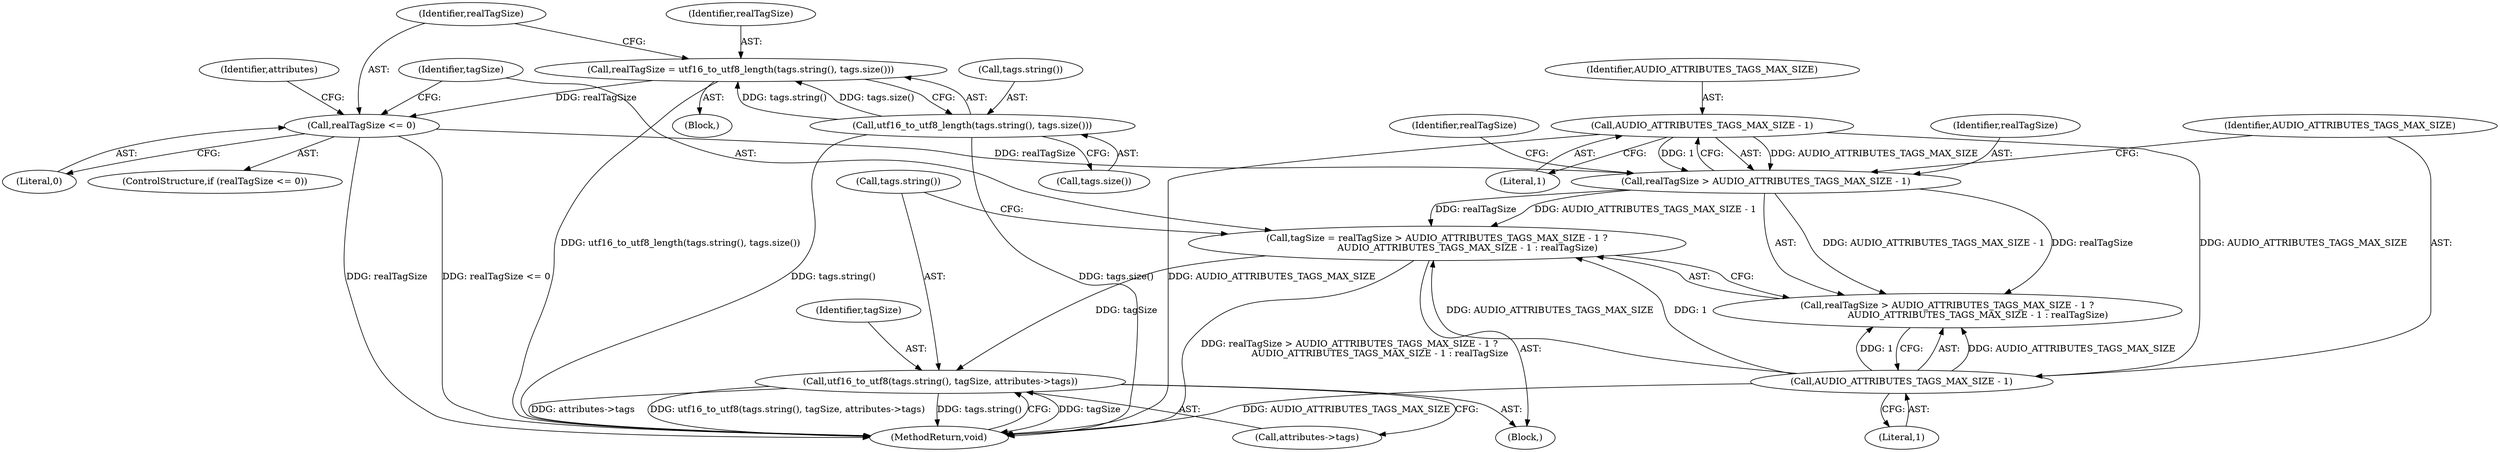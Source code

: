digraph "1_Android_3944c65637dfed14a5a895685edfa4bacaf9f76e@pointer" {
"1000176" [label="(Call,utf16_to_utf8(tags.string(), tagSize, attributes->tags))"];
"1000164" [label="(Call,tagSize = realTagSize > AUDIO_ATTRIBUTES_TAGS_MAX_SIZE - 1 ?\n                     AUDIO_ATTRIBUTES_TAGS_MAX_SIZE - 1 : realTagSize)"];
"1000172" [label="(Call,AUDIO_ATTRIBUTES_TAGS_MAX_SIZE - 1)"];
"1000169" [label="(Call,AUDIO_ATTRIBUTES_TAGS_MAX_SIZE - 1)"];
"1000167" [label="(Call,realTagSize > AUDIO_ATTRIBUTES_TAGS_MAX_SIZE - 1)"];
"1000152" [label="(Call,realTagSize <= 0)"];
"1000146" [label="(Call,realTagSize = utf16_to_utf8_length(tags.string(), tags.size()))"];
"1000148" [label="(Call,utf16_to_utf8_length(tags.string(), tags.size()))"];
"1000164" [label="(Call,tagSize = realTagSize > AUDIO_ATTRIBUTES_TAGS_MAX_SIZE - 1 ?\n                     AUDIO_ATTRIBUTES_TAGS_MAX_SIZE - 1 : realTagSize)"];
"1000170" [label="(Identifier,AUDIO_ATTRIBUTES_TAGS_MAX_SIZE)"];
"1000191" [label="(MethodReturn,void)"];
"1000165" [label="(Identifier,tagSize)"];
"1000149" [label="(Call,tags.string())"];
"1000153" [label="(Identifier,realTagSize)"];
"1000173" [label="(Identifier,AUDIO_ATTRIBUTES_TAGS_MAX_SIZE)"];
"1000176" [label="(Call,utf16_to_utf8(tags.string(), tagSize, attributes->tags))"];
"1000177" [label="(Call,tags.string())"];
"1000146" [label="(Call,realTagSize = utf16_to_utf8_length(tags.string(), tags.size()))"];
"1000150" [label="(Call,tags.size())"];
"1000179" [label="(Call,attributes->tags)"];
"1000158" [label="(Identifier,attributes)"];
"1000152" [label="(Call,realTagSize <= 0)"];
"1000154" [label="(Literal,0)"];
"1000151" [label="(ControlStructure,if (realTagSize <= 0))"];
"1000167" [label="(Call,realTagSize > AUDIO_ATTRIBUTES_TAGS_MAX_SIZE - 1)"];
"1000162" [label="(Block,)"];
"1000148" [label="(Call,utf16_to_utf8_length(tags.string(), tags.size()))"];
"1000147" [label="(Identifier,realTagSize)"];
"1000178" [label="(Identifier,tagSize)"];
"1000169" [label="(Call,AUDIO_ATTRIBUTES_TAGS_MAX_SIZE - 1)"];
"1000140" [label="(Block,)"];
"1000171" [label="(Literal,1)"];
"1000168" [label="(Identifier,realTagSize)"];
"1000175" [label="(Identifier,realTagSize)"];
"1000166" [label="(Call,realTagSize > AUDIO_ATTRIBUTES_TAGS_MAX_SIZE - 1 ?\n                     AUDIO_ATTRIBUTES_TAGS_MAX_SIZE - 1 : realTagSize)"];
"1000172" [label="(Call,AUDIO_ATTRIBUTES_TAGS_MAX_SIZE - 1)"];
"1000174" [label="(Literal,1)"];
"1000176" -> "1000162"  [label="AST: "];
"1000176" -> "1000179"  [label="CFG: "];
"1000177" -> "1000176"  [label="AST: "];
"1000178" -> "1000176"  [label="AST: "];
"1000179" -> "1000176"  [label="AST: "];
"1000191" -> "1000176"  [label="CFG: "];
"1000176" -> "1000191"  [label="DDG: tagSize"];
"1000176" -> "1000191"  [label="DDG: attributes->tags"];
"1000176" -> "1000191"  [label="DDG: utf16_to_utf8(tags.string(), tagSize, attributes->tags)"];
"1000176" -> "1000191"  [label="DDG: tags.string()"];
"1000164" -> "1000176"  [label="DDG: tagSize"];
"1000164" -> "1000162"  [label="AST: "];
"1000164" -> "1000166"  [label="CFG: "];
"1000165" -> "1000164"  [label="AST: "];
"1000166" -> "1000164"  [label="AST: "];
"1000177" -> "1000164"  [label="CFG: "];
"1000164" -> "1000191"  [label="DDG: realTagSize > AUDIO_ATTRIBUTES_TAGS_MAX_SIZE - 1 ?\n                     AUDIO_ATTRIBUTES_TAGS_MAX_SIZE - 1 : realTagSize"];
"1000172" -> "1000164"  [label="DDG: AUDIO_ATTRIBUTES_TAGS_MAX_SIZE"];
"1000172" -> "1000164"  [label="DDG: 1"];
"1000167" -> "1000164"  [label="DDG: AUDIO_ATTRIBUTES_TAGS_MAX_SIZE - 1"];
"1000167" -> "1000164"  [label="DDG: realTagSize"];
"1000172" -> "1000166"  [label="AST: "];
"1000172" -> "1000174"  [label="CFG: "];
"1000173" -> "1000172"  [label="AST: "];
"1000174" -> "1000172"  [label="AST: "];
"1000166" -> "1000172"  [label="CFG: "];
"1000172" -> "1000191"  [label="DDG: AUDIO_ATTRIBUTES_TAGS_MAX_SIZE"];
"1000172" -> "1000166"  [label="DDG: AUDIO_ATTRIBUTES_TAGS_MAX_SIZE"];
"1000172" -> "1000166"  [label="DDG: 1"];
"1000169" -> "1000172"  [label="DDG: AUDIO_ATTRIBUTES_TAGS_MAX_SIZE"];
"1000169" -> "1000167"  [label="AST: "];
"1000169" -> "1000171"  [label="CFG: "];
"1000170" -> "1000169"  [label="AST: "];
"1000171" -> "1000169"  [label="AST: "];
"1000167" -> "1000169"  [label="CFG: "];
"1000169" -> "1000191"  [label="DDG: AUDIO_ATTRIBUTES_TAGS_MAX_SIZE"];
"1000169" -> "1000167"  [label="DDG: AUDIO_ATTRIBUTES_TAGS_MAX_SIZE"];
"1000169" -> "1000167"  [label="DDG: 1"];
"1000167" -> "1000166"  [label="AST: "];
"1000168" -> "1000167"  [label="AST: "];
"1000173" -> "1000167"  [label="CFG: "];
"1000175" -> "1000167"  [label="CFG: "];
"1000152" -> "1000167"  [label="DDG: realTagSize"];
"1000167" -> "1000166"  [label="DDG: AUDIO_ATTRIBUTES_TAGS_MAX_SIZE - 1"];
"1000167" -> "1000166"  [label="DDG: realTagSize"];
"1000152" -> "1000151"  [label="AST: "];
"1000152" -> "1000154"  [label="CFG: "];
"1000153" -> "1000152"  [label="AST: "];
"1000154" -> "1000152"  [label="AST: "];
"1000158" -> "1000152"  [label="CFG: "];
"1000165" -> "1000152"  [label="CFG: "];
"1000152" -> "1000191"  [label="DDG: realTagSize"];
"1000152" -> "1000191"  [label="DDG: realTagSize <= 0"];
"1000146" -> "1000152"  [label="DDG: realTagSize"];
"1000146" -> "1000140"  [label="AST: "];
"1000146" -> "1000148"  [label="CFG: "];
"1000147" -> "1000146"  [label="AST: "];
"1000148" -> "1000146"  [label="AST: "];
"1000153" -> "1000146"  [label="CFG: "];
"1000146" -> "1000191"  [label="DDG: utf16_to_utf8_length(tags.string(), tags.size())"];
"1000148" -> "1000146"  [label="DDG: tags.string()"];
"1000148" -> "1000146"  [label="DDG: tags.size()"];
"1000148" -> "1000150"  [label="CFG: "];
"1000149" -> "1000148"  [label="AST: "];
"1000150" -> "1000148"  [label="AST: "];
"1000148" -> "1000191"  [label="DDG: tags.string()"];
"1000148" -> "1000191"  [label="DDG: tags.size()"];
}

